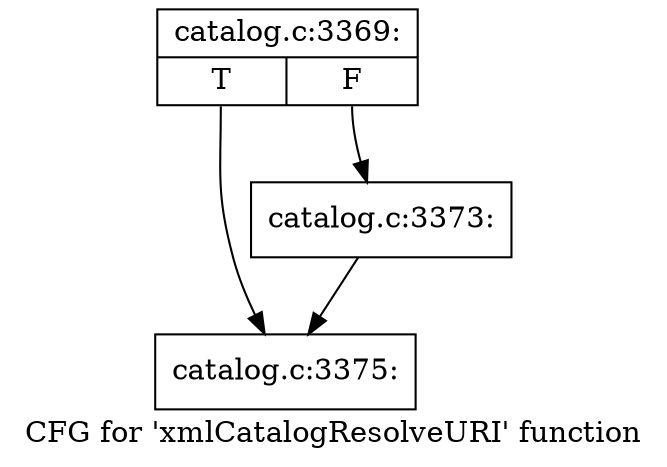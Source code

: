 digraph "CFG for 'xmlCatalogResolveURI' function" {
	label="CFG for 'xmlCatalogResolveURI' function";

	Node0x38e8380 [shape=record,label="{catalog.c:3369:|{<s0>T|<s1>F}}"];
	Node0x38e8380:s0 -> Node0x38e8bd0;
	Node0x38e8380:s1 -> Node0x38e8b80;
	Node0x38e8b80 [shape=record,label="{catalog.c:3373:}"];
	Node0x38e8b80 -> Node0x38e8bd0;
	Node0x38e8bd0 [shape=record,label="{catalog.c:3375:}"];
}
